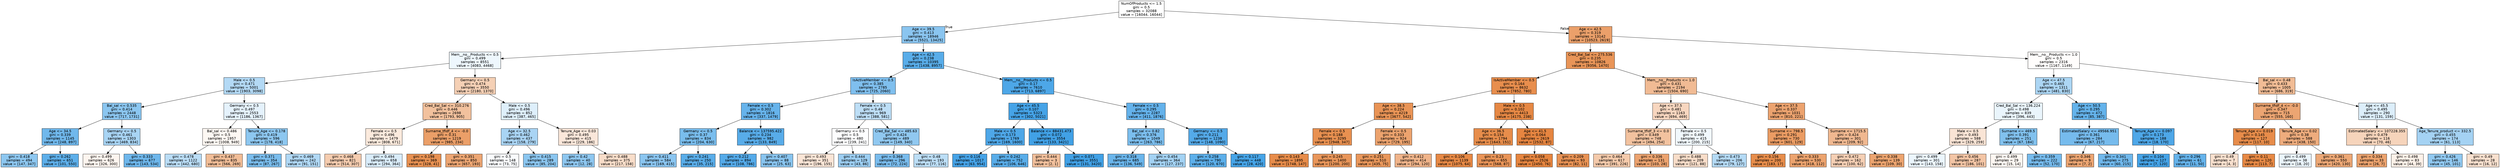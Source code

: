 digraph Tree {
node [shape=box, style="filled", color="black", fontname="helvetica"] ;
edge [fontname="helvetica"] ;
0 [label="NumOfProducts <= 1.5\ngini = 0.5\nsamples = 32088\nvalue = [16044, 16044]", fillcolor="#ffffff"] ;
1 [label="Age <= 39.5\ngini = 0.413\nsamples = 18946\nvalue = [5521, 13425]", fillcolor="#8ac5f0"] ;
0 -> 1 [labeldistance=2.5, labelangle=45, headlabel="True"] ;
2 [label="Mem__no__Products <= 0.5\ngini = 0.499\nsamples = 8551\nvalue = [4083, 4468]", fillcolor="#eef7fd"] ;
1 -> 2 ;
3 [label="Male <= 0.5\ngini = 0.471\nsamples = 5001\nvalue = [1903, 3098]", fillcolor="#b3d9f5"] ;
2 -> 3 ;
4 [label="Bal_sal <= 0.535\ngini = 0.414\nsamples = 2448\nvalue = [717, 1731]", fillcolor="#8bc6f0"] ;
3 -> 4 ;
5 [label="Age <= 34.5\ngini = 0.339\nsamples = 1145\nvalue = [248, 897]", fillcolor="#70b8ec"] ;
4 -> 5 ;
6 [label="gini = 0.418\nsamples = 494\nvalue = [147, 347]", fillcolor="#8dc7f0"] ;
5 -> 6 ;
7 [label="gini = 0.262\nsamples = 651\nvalue = [101, 550]", fillcolor="#5dafea"] ;
5 -> 7 ;
8 [label="Germany <= 0.5\ngini = 0.461\nsamples = 1303\nvalue = [469, 834]", fillcolor="#a8d4f4"] ;
4 -> 8 ;
9 [label="gini = 0.499\nsamples = 626\nvalue = [326, 300]", fillcolor="#fdf5ef"] ;
8 -> 9 ;
10 [label="gini = 0.333\nsamples = 677\nvalue = [143, 534]", fillcolor="#6eb7ec"] ;
8 -> 10 ;
11 [label="Germany <= 0.5\ngini = 0.497\nsamples = 2553\nvalue = [1186, 1367]", fillcolor="#e5f2fc"] ;
3 -> 11 ;
12 [label="Bal_sal <= 0.486\ngini = 0.5\nsamples = 1957\nvalue = [1008, 949]", fillcolor="#fdf8f3"] ;
11 -> 12 ;
13 [label="gini = 0.478\nsamples = 1122\nvalue = [442, 680]", fillcolor="#baddf6"] ;
12 -> 13 ;
14 [label="gini = 0.437\nsamples = 835\nvalue = [566, 269]", fillcolor="#f1bd97"] ;
12 -> 14 ;
15 [label="Tenure_Age <= 0.178\ngini = 0.419\nsamples = 596\nvalue = [178, 418]", fillcolor="#8dc7f0"] ;
11 -> 15 ;
16 [label="gini = 0.371\nsamples = 354\nvalue = [87, 267]", fillcolor="#7abded"] ;
15 -> 16 ;
17 [label="gini = 0.469\nsamples = 242\nvalue = [91, 151]", fillcolor="#b0d8f5"] ;
15 -> 17 ;
18 [label="Germany <= 0.5\ngini = 0.474\nsamples = 3550\nvalue = [2180, 1370]", fillcolor="#f5d0b5"] ;
2 -> 18 ;
19 [label="Cred_Bal_Sal <= 310.276\ngini = 0.446\nsamples = 2698\nvalue = [1793, 905]", fillcolor="#f2c19d"] ;
18 -> 19 ;
20 [label="Female <= 0.5\ngini = 0.496\nsamples = 1479\nvalue = [808, 671]", fillcolor="#fbeadd"] ;
19 -> 20 ;
21 [label="gini = 0.468\nsamples = 821\nvalue = [514, 307]", fillcolor="#f5ccaf"] ;
20 -> 21 ;
22 [label="gini = 0.494\nsamples = 658\nvalue = [294, 364]", fillcolor="#d9ecfa"] ;
20 -> 22 ;
23 [label="Surname_tfidf_4 <= -0.0\ngini = 0.31\nsamples = 1219\nvalue = [985, 234]", fillcolor="#eb9f68"] ;
19 -> 23 ;
24 [label="gini = 0.198\nsamples = 369\nvalue = [328, 41]", fillcolor="#e89152"] ;
23 -> 24 ;
25 [label="gini = 0.351\nsamples = 850\nvalue = [657, 193]", fillcolor="#eda673"] ;
23 -> 25 ;
26 [label="Male <= 0.5\ngini = 0.496\nsamples = 852\nvalue = [387, 465]", fillcolor="#deeffb"] ;
18 -> 26 ;
27 [label="Age <= 32.5\ngini = 0.462\nsamples = 437\nvalue = [158, 279]", fillcolor="#a9d4f4"] ;
26 -> 27 ;
28 [label="gini = 0.5\nsamples = 148\nvalue = [73, 75]", fillcolor="#fafcfe"] ;
27 -> 28 ;
29 [label="gini = 0.415\nsamples = 289\nvalue = [85, 204]", fillcolor="#8bc6f0"] ;
27 -> 29 ;
30 [label="Tenure_Age <= 0.03\ngini = 0.495\nsamples = 415\nvalue = [229, 186]", fillcolor="#fae7da"] ;
26 -> 30 ;
31 [label="gini = 0.42\nsamples = 40\nvalue = [12, 28]", fillcolor="#8ec7f0"] ;
30 -> 31 ;
32 [label="gini = 0.488\nsamples = 375\nvalue = [217, 158]", fillcolor="#f8ddc9"] ;
30 -> 32 ;
33 [label="Age <= 42.5\ngini = 0.238\nsamples = 10395\nvalue = [1438, 8957]", fillcolor="#59ade9"] ;
1 -> 33 ;
34 [label="IsActiveMember <= 0.5\ngini = 0.385\nsamples = 2785\nvalue = [725, 2060]", fillcolor="#7fbfee"] ;
33 -> 34 ;
35 [label="Female <= 0.5\ngini = 0.302\nsamples = 1816\nvalue = [337, 1479]", fillcolor="#66b3eb"] ;
34 -> 35 ;
36 [label="Germany <= 0.5\ngini = 0.37\nsamples = 834\nvalue = [204, 630]", fillcolor="#79bded"] ;
35 -> 36 ;
37 [label="gini = 0.411\nsamples = 584\nvalue = [169, 415]", fillcolor="#8ac5f0"] ;
36 -> 37 ;
38 [label="gini = 0.241\nsamples = 250\nvalue = [35, 215]", fillcolor="#59ade9"] ;
36 -> 38 ;
39 [label="Balance <= 137595.422\ngini = 0.234\nsamples = 982\nvalue = [133, 849]", fillcolor="#58ace9"] ;
35 -> 39 ;
40 [label="gini = 0.212\nsamples = 894\nvalue = [108, 786]", fillcolor="#54aae9"] ;
39 -> 40 ;
41 [label="gini = 0.407\nsamples = 88\nvalue = [25, 63]", fillcolor="#88c4ef"] ;
39 -> 41 ;
42 [label="Female <= 0.5\ngini = 0.48\nsamples = 969\nvalue = [388, 581]", fillcolor="#bddef6"] ;
34 -> 42 ;
43 [label="Germany <= 0.5\ngini = 0.5\nsamples = 480\nvalue = [239, 241]", fillcolor="#fdfeff"] ;
42 -> 43 ;
44 [label="gini = 0.493\nsamples = 351\nvalue = [196, 155]", fillcolor="#fae5d6"] ;
43 -> 44 ;
45 [label="gini = 0.444\nsamples = 129\nvalue = [43, 86]", fillcolor="#9ccef2"] ;
43 -> 45 ;
46 [label="Cred_Bal_Sal <= 485.63\ngini = 0.424\nsamples = 489\nvalue = [149, 340]", fillcolor="#90c8f0"] ;
42 -> 46 ;
47 [label="gini = 0.368\nsamples = 296\nvalue = [72, 224]", fillcolor="#79bced"] ;
46 -> 47 ;
48 [label="gini = 0.48\nsamples = 193\nvalue = [77, 116]", fillcolor="#bcdef6"] ;
46 -> 48 ;
49 [label="Mem__no__Products <= 0.5\ngini = 0.17\nsamples = 7610\nvalue = [713, 6897]", fillcolor="#4da7e8"] ;
33 -> 49 ;
50 [label="Age <= 45.5\ngini = 0.107\nsamples = 5323\nvalue = [302, 5021]", fillcolor="#45a3e7"] ;
49 -> 50 ;
51 [label="Male <= 0.5\ngini = 0.173\nsamples = 1769\nvalue = [169, 1600]", fillcolor="#4ea7e8"] ;
50 -> 51 ;
52 [label="gini = 0.116\nsamples = 1017\nvalue = [63, 954]", fillcolor="#46a3e7"] ;
51 -> 52 ;
53 [label="gini = 0.242\nsamples = 752\nvalue = [106, 646]", fillcolor="#59ade9"] ;
51 -> 53 ;
54 [label="Balance <= 88431.473\ngini = 0.072\nsamples = 3554\nvalue = [133, 3421]", fillcolor="#41a1e6"] ;
50 -> 54 ;
55 [label="gini = 0.444\nsamples = 3\nvalue = [2, 1]", fillcolor="#f2c09c"] ;
54 -> 55 ;
56 [label="gini = 0.071\nsamples = 3551\nvalue = [131, 3420]", fillcolor="#41a1e6"] ;
54 -> 56 ;
57 [label="Female <= 0.5\ngini = 0.295\nsamples = 2287\nvalue = [411, 1876]", fillcolor="#64b2eb"] ;
49 -> 57 ;
58 [label="Bal_sal <= 0.82\ngini = 0.376\nsamples = 1049\nvalue = [263, 786]", fillcolor="#7bbeee"] ;
57 -> 58 ;
59 [label="gini = 0.318\nsamples = 685\nvalue = [136, 549]", fillcolor="#6ab5eb"] ;
58 -> 59 ;
60 [label="gini = 0.454\nsamples = 364\nvalue = [127, 237]", fillcolor="#a3d2f3"] ;
58 -> 60 ;
61 [label="Germany <= 0.5\ngini = 0.211\nsamples = 1238\nvalue = [148, 1090]", fillcolor="#54aae9"] ;
57 -> 61 ;
62 [label="gini = 0.258\nsamples = 790\nvalue = [120, 670]", fillcolor="#5cafea"] ;
61 -> 62 ;
63 [label="gini = 0.117\nsamples = 448\nvalue = [28, 420]", fillcolor="#46a4e7"] ;
61 -> 63 ;
64 [label="Age <= 42.5\ngini = 0.319\nsamples = 13142\nvalue = [10523, 2619]", fillcolor="#eba06a"] ;
0 -> 64 [labeldistance=2.5, labelangle=-45, headlabel="False"] ;
65 [label="Cred_Bal_Sal <= 275.536\ngini = 0.235\nsamples = 10826\nvalue = [9356, 1470]", fillcolor="#e99558"] ;
64 -> 65 ;
66 [label="IsActiveMember <= 0.5\ngini = 0.164\nsamples = 8632\nvalue = [7852, 780]", fillcolor="#e88e4d"] ;
65 -> 66 ;
67 [label="Age <= 38.5\ngini = 0.224\nsamples = 4219\nvalue = [3677, 542]", fillcolor="#e99456"] ;
66 -> 67 ;
68 [label="Female <= 0.5\ngini = 0.188\nsamples = 3295\nvalue = [2948, 347]", fillcolor="#e89050"] ;
67 -> 68 ;
69 [label="gini = 0.143\nsamples = 1895\nvalue = [1748, 147]", fillcolor="#e78c4a"] ;
68 -> 69 ;
70 [label="gini = 0.245\nsamples = 1400\nvalue = [1200, 200]", fillcolor="#e9965a"] ;
68 -> 70 ;
71 [label="Female <= 0.5\ngini = 0.333\nsamples = 924\nvalue = [729, 195]", fillcolor="#eca36e"] ;
67 -> 71 ;
72 [label="gini = 0.251\nsamples = 510\nvalue = [435, 75]", fillcolor="#e9975b"] ;
71 -> 72 ;
73 [label="gini = 0.412\nsamples = 414\nvalue = [294, 120]", fillcolor="#f0b48a"] ;
71 -> 73 ;
74 [label="Male <= 0.5\ngini = 0.102\nsamples = 4413\nvalue = [4175, 238]", fillcolor="#e68844"] ;
66 -> 74 ;
75 [label="Age <= 36.5\ngini = 0.154\nsamples = 1794\nvalue = [1643, 151]", fillcolor="#e78d4b"] ;
74 -> 75 ;
76 [label="gini = 0.106\nsamples = 1139\nvalue = [1075, 64]", fillcolor="#e78945"] ;
75 -> 76 ;
77 [label="gini = 0.23\nsamples = 655\nvalue = [568, 87]", fillcolor="#e99457"] ;
75 -> 77 ;
78 [label="Age <= 41.5\ngini = 0.064\nsamples = 2619\nvalue = [2532, 87]", fillcolor="#e68540"] ;
74 -> 78 ;
79 [label="gini = 0.058\nsamples = 2526\nvalue = [2450, 76]", fillcolor="#e6853f"] ;
78 -> 79 ;
80 [label="gini = 0.209\nsamples = 93\nvalue = [82, 11]", fillcolor="#e89254"] ;
78 -> 80 ;
81 [label="Mem__no__Products <= 1.0\ngini = 0.431\nsamples = 2194\nvalue = [1504, 690]", fillcolor="#f1bb94"] ;
65 -> 81 ;
82 [label="Age <= 37.5\ngini = 0.481\nsamples = 1163\nvalue = [694, 469]", fillcolor="#f7d6bf"] ;
81 -> 82 ;
83 [label="Surname_tfidf_3 <= 0.0\ngini = 0.449\nsamples = 748\nvalue = [494, 254]", fillcolor="#f2c29f"] ;
82 -> 83 ;
84 [label="gini = 0.464\nsamples = 617\nvalue = [391, 226]", fillcolor="#f4caab"] ;
83 -> 84 ;
85 [label="gini = 0.336\nsamples = 131\nvalue = [103, 28]", fillcolor="#eca36f"] ;
83 -> 85 ;
86 [label="Female <= 0.5\ngini = 0.499\nsamples = 415\nvalue = [200, 215]", fillcolor="#f1f8fd"] ;
82 -> 86 ;
87 [label="gini = 0.488\nsamples = 209\nvalue = [121, 88]", fillcolor="#f8ddc9"] ;
86 -> 87 ;
88 [label="gini = 0.473\nsamples = 206\nvalue = [79, 127]", fillcolor="#b4daf5"] ;
86 -> 88 ;
89 [label="Age <= 37.5\ngini = 0.337\nsamples = 1031\nvalue = [810, 221]", fillcolor="#eca36f"] ;
81 -> 89 ;
90 [label="Surname <= 798.5\ngini = 0.291\nsamples = 730\nvalue = [601, 129]", fillcolor="#eb9c63"] ;
89 -> 90 ;
91 [label="gini = 0.156\nsamples = 200\nvalue = [183, 17]", fillcolor="#e78d4b"] ;
90 -> 91 ;
92 [label="gini = 0.333\nsamples = 530\nvalue = [418, 112]", fillcolor="#eca36e"] ;
90 -> 92 ;
93 [label="Surname <= 1715.5\ngini = 0.424\nsamples = 301\nvalue = [209, 92]", fillcolor="#f0b890"] ;
89 -> 93 ;
94 [label="gini = 0.472\nsamples = 162\nvalue = [100, 62]", fillcolor="#f5cfb4"] ;
93 -> 94 ;
95 [label="gini = 0.338\nsamples = 139\nvalue = [109, 30]", fillcolor="#eca46f"] ;
93 -> 95 ;
96 [label="Mem__no__Products <= 1.0\ngini = 0.5\nsamples = 2316\nvalue = [1167, 1149]", fillcolor="#fffdfc"] ;
64 -> 96 ;
97 [label="Age <= 47.5\ngini = 0.465\nsamples = 1311\nvalue = [481, 830]", fillcolor="#acd6f4"] ;
96 -> 97 ;
98 [label="Cred_Bal_Sal <= 136.224\ngini = 0.498\nsamples = 839\nvalue = [396, 443]", fillcolor="#eaf5fc"] ;
97 -> 98 ;
99 [label="Male <= 0.5\ngini = 0.493\nsamples = 588\nvalue = [329, 259]", fillcolor="#f9e4d5"] ;
98 -> 99 ;
100 [label="gini = 0.499\nsamples = 301\nvalue = [143, 158]", fillcolor="#ecf6fd"] ;
99 -> 100 ;
101 [label="gini = 0.456\nsamples = 287\nvalue = [186, 101]", fillcolor="#f3c5a5"] ;
99 -> 101 ;
102 [label="Surname <= 469.5\ngini = 0.391\nsamples = 251\nvalue = [67, 184]", fillcolor="#81c1ee"] ;
98 -> 102 ;
103 [label="gini = 0.499\nsamples = 29\nvalue = [15, 14]", fillcolor="#fdf7f2"] ;
102 -> 103 ;
104 [label="gini = 0.359\nsamples = 222\nvalue = [52, 170]", fillcolor="#76bbed"] ;
102 -> 104 ;
105 [label="Age <= 50.5\ngini = 0.295\nsamples = 472\nvalue = [85, 387]", fillcolor="#64b3eb"] ;
97 -> 105 ;
106 [label="EstimatedSalary <= 49566.951\ngini = 0.361\nsamples = 284\nvalue = [67, 217]", fillcolor="#76bbed"] ;
105 -> 106 ;
107 [label="gini = 0.346\nsamples = 9\nvalue = [7, 2]", fillcolor="#eca572"] ;
106 -> 107 ;
108 [label="gini = 0.341\nsamples = 275\nvalue = [60, 215]", fillcolor="#70b8ec"] ;
106 -> 108 ;
109 [label="Tenure_Age <= 0.097\ngini = 0.173\nsamples = 188\nvalue = [18, 170]", fillcolor="#4ea7e8"] ;
105 -> 109 ;
110 [label="gini = 0.104\nsamples = 127\nvalue = [7, 120]", fillcolor="#45a3e7"] ;
109 -> 110 ;
111 [label="gini = 0.296\nsamples = 61\nvalue = [11, 50]", fillcolor="#65b3eb"] ;
109 -> 111 ;
112 [label="Bal_sal <= 0.48\ngini = 0.433\nsamples = 1005\nvalue = [686, 319]", fillcolor="#f1bc95"] ;
96 -> 112 ;
113 [label="Surname_tfidf_4 <= -0.0\ngini = 0.347\nsamples = 715\nvalue = [555, 160]", fillcolor="#eca572"] ;
112 -> 113 ;
114 [label="Tenure_Age <= 0.019\ngini = 0.145\nsamples = 127\nvalue = [117, 10]", fillcolor="#e78c4a"] ;
113 -> 114 ;
115 [label="gini = 0.49\nsamples = 7\nvalue = [4, 3]", fillcolor="#f8e0ce"] ;
114 -> 115 ;
116 [label="gini = 0.11\nsamples = 120\nvalue = [113, 7]", fillcolor="#e78945"] ;
114 -> 116 ;
117 [label="Tenure_Age <= 0.02\ngini = 0.38\nsamples = 588\nvalue = [438, 150]", fillcolor="#eeac7d"] ;
113 -> 117 ;
118 [label="gini = 0.499\nsamples = 38\nvalue = [18, 20]", fillcolor="#ebf5fc"] ;
117 -> 118 ;
119 [label="gini = 0.361\nsamples = 550\nvalue = [420, 130]", fillcolor="#eda876"] ;
117 -> 119 ;
120 [label="Age <= 45.5\ngini = 0.495\nsamples = 290\nvalue = [131, 159]", fillcolor="#dceefa"] ;
112 -> 120 ;
121 [label="EstimatedSalary <= 107228.355\ngini = 0.479\nsamples = 116\nvalue = [70, 46]", fillcolor="#f6d4bb"] ;
120 -> 121 ;
122 [label="gini = 0.334\nsamples = 33\nvalue = [26, 7]", fillcolor="#eca36e"] ;
121 -> 122 ;
123 [label="gini = 0.498\nsamples = 83\nvalue = [44, 39]", fillcolor="#fcf1e8"] ;
121 -> 123 ;
124 [label="Age_Tenure_product <= 332.5\ngini = 0.455\nsamples = 174\nvalue = [61, 113]", fillcolor="#a4d2f3"] ;
120 -> 124 ;
125 [label="gini = 0.426\nsamples = 146\nvalue = [45, 101]", fillcolor="#91c9f1"] ;
124 -> 125 ;
126 [label="gini = 0.49\nsamples = 28\nvalue = [16, 12]", fillcolor="#f8e0ce"] ;
124 -> 126 ;
}
